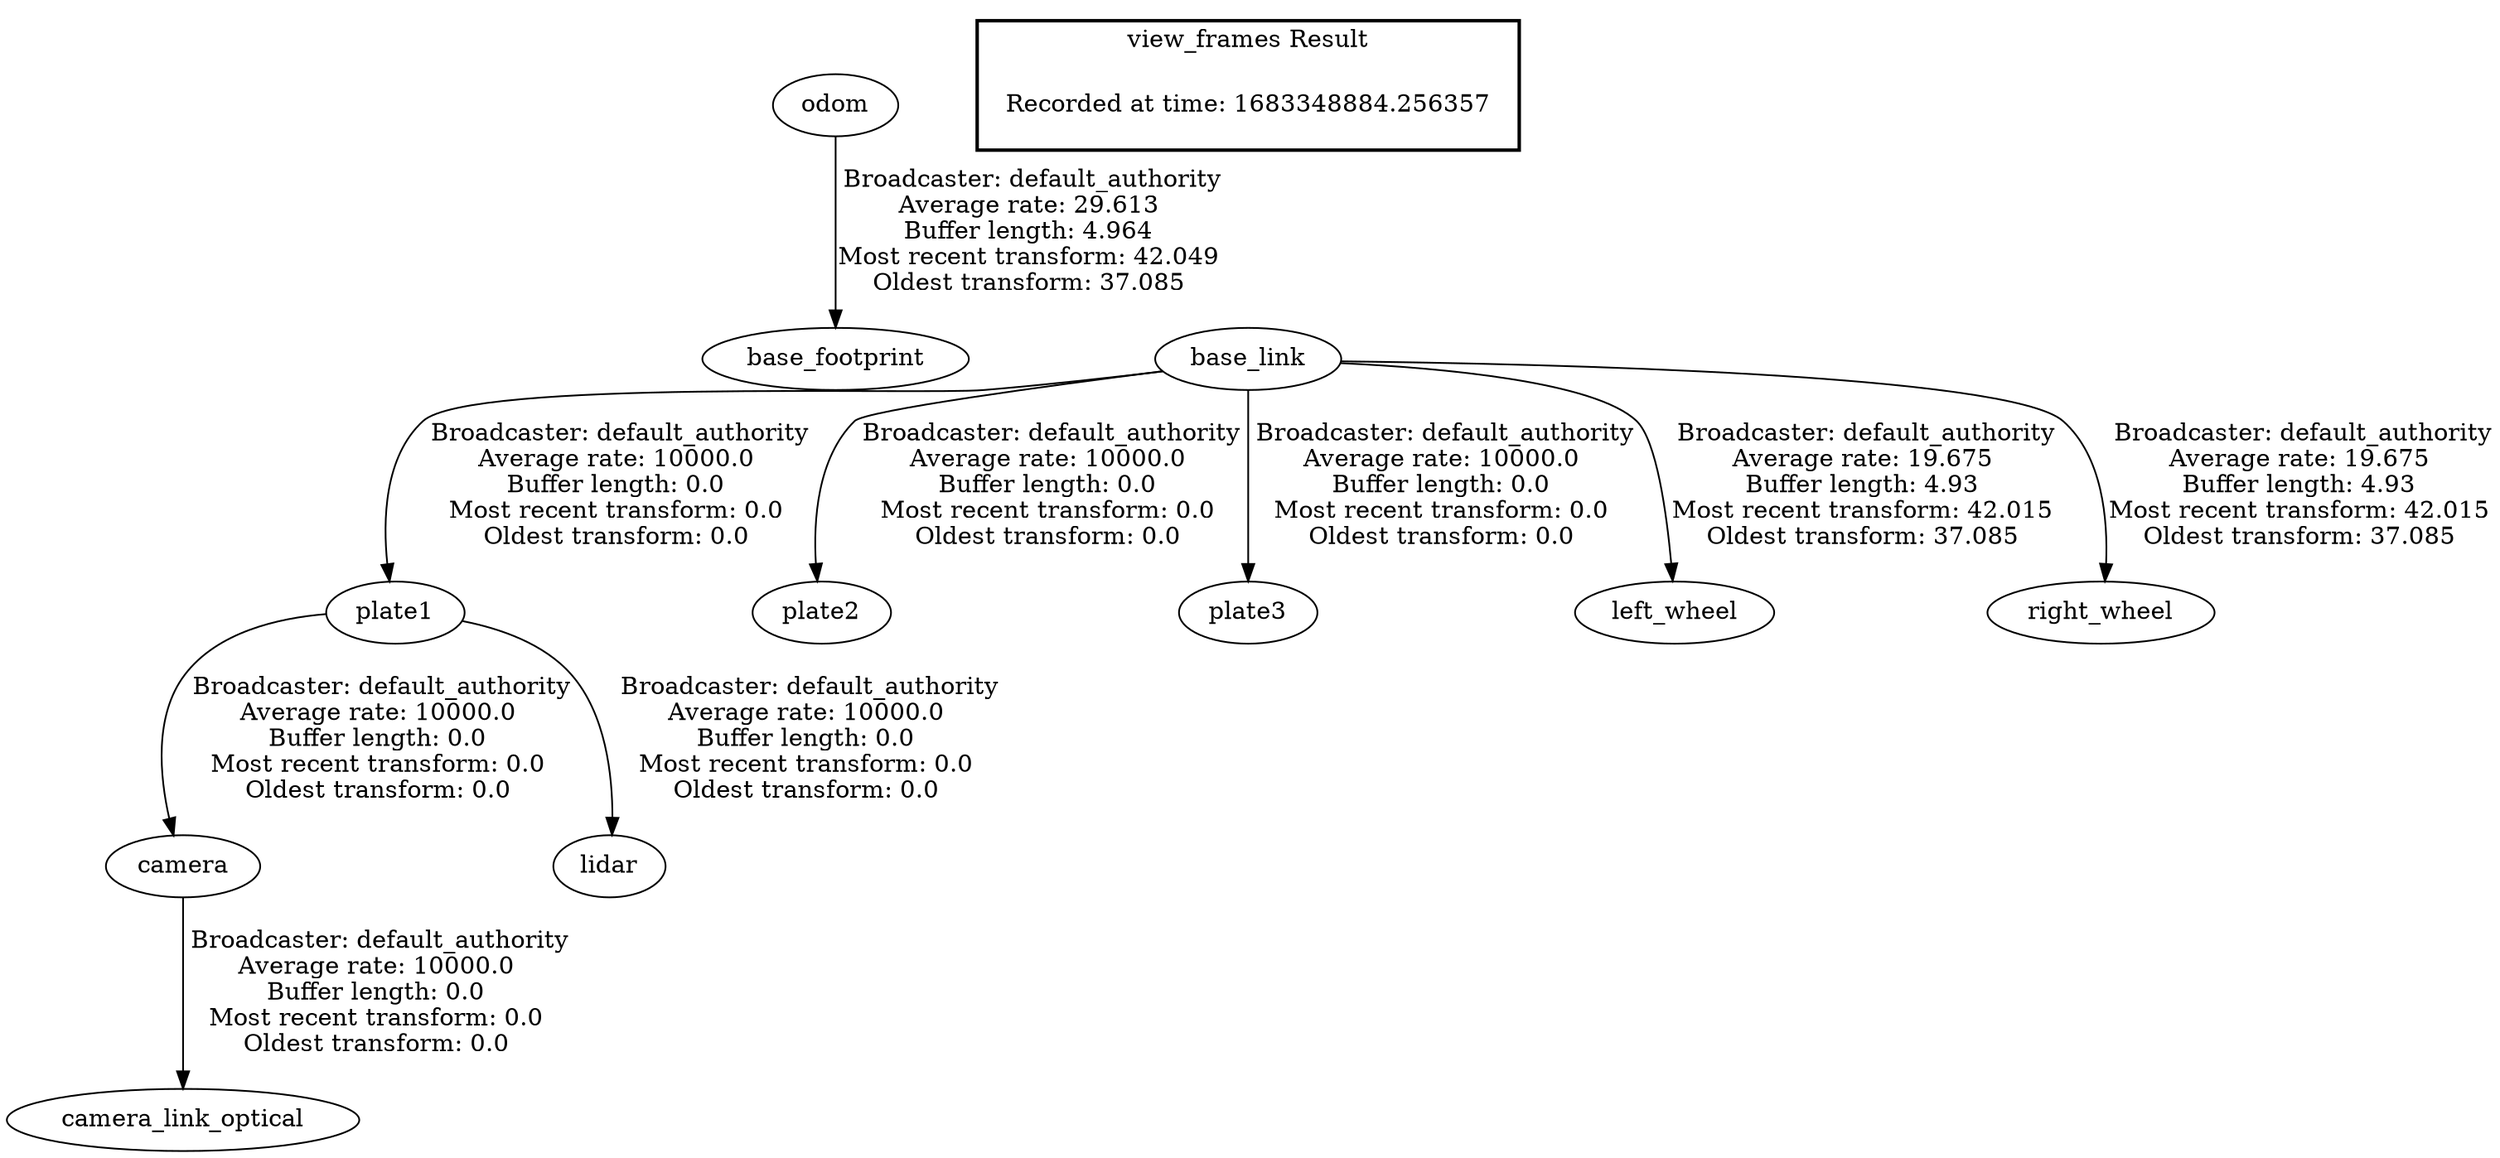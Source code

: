 digraph G {
"odom" -> "base_footprint"[label=" Broadcaster: default_authority\nAverage rate: 29.613\nBuffer length: 4.964\nMost recent transform: 42.049\nOldest transform: 37.085\n"];
"plate1" -> "camera"[label=" Broadcaster: default_authority\nAverage rate: 10000.0\nBuffer length: 0.0\nMost recent transform: 0.0\nOldest transform: 0.0\n"];
"base_link" -> "plate1"[label=" Broadcaster: default_authority\nAverage rate: 10000.0\nBuffer length: 0.0\nMost recent transform: 0.0\nOldest transform: 0.0\n"];
"camera" -> "camera_link_optical"[label=" Broadcaster: default_authority\nAverage rate: 10000.0\nBuffer length: 0.0\nMost recent transform: 0.0\nOldest transform: 0.0\n"];
"plate1" -> "lidar"[label=" Broadcaster: default_authority\nAverage rate: 10000.0\nBuffer length: 0.0\nMost recent transform: 0.0\nOldest transform: 0.0\n"];
"base_link" -> "plate2"[label=" Broadcaster: default_authority\nAverage rate: 10000.0\nBuffer length: 0.0\nMost recent transform: 0.0\nOldest transform: 0.0\n"];
"base_link" -> "plate3"[label=" Broadcaster: default_authority\nAverage rate: 10000.0\nBuffer length: 0.0\nMost recent transform: 0.0\nOldest transform: 0.0\n"];
"base_link" -> "left_wheel"[label=" Broadcaster: default_authority\nAverage rate: 19.675\nBuffer length: 4.93\nMost recent transform: 42.015\nOldest transform: 37.085\n"];
"base_link" -> "right_wheel"[label=" Broadcaster: default_authority\nAverage rate: 19.675\nBuffer length: 4.93\nMost recent transform: 42.015\nOldest transform: 37.085\n"];
edge [style=invis];
 subgraph cluster_legend { style=bold; color=black; label ="view_frames Result";
"Recorded at time: 1683348884.256357"[ shape=plaintext ] ;
}->"base_link";
}